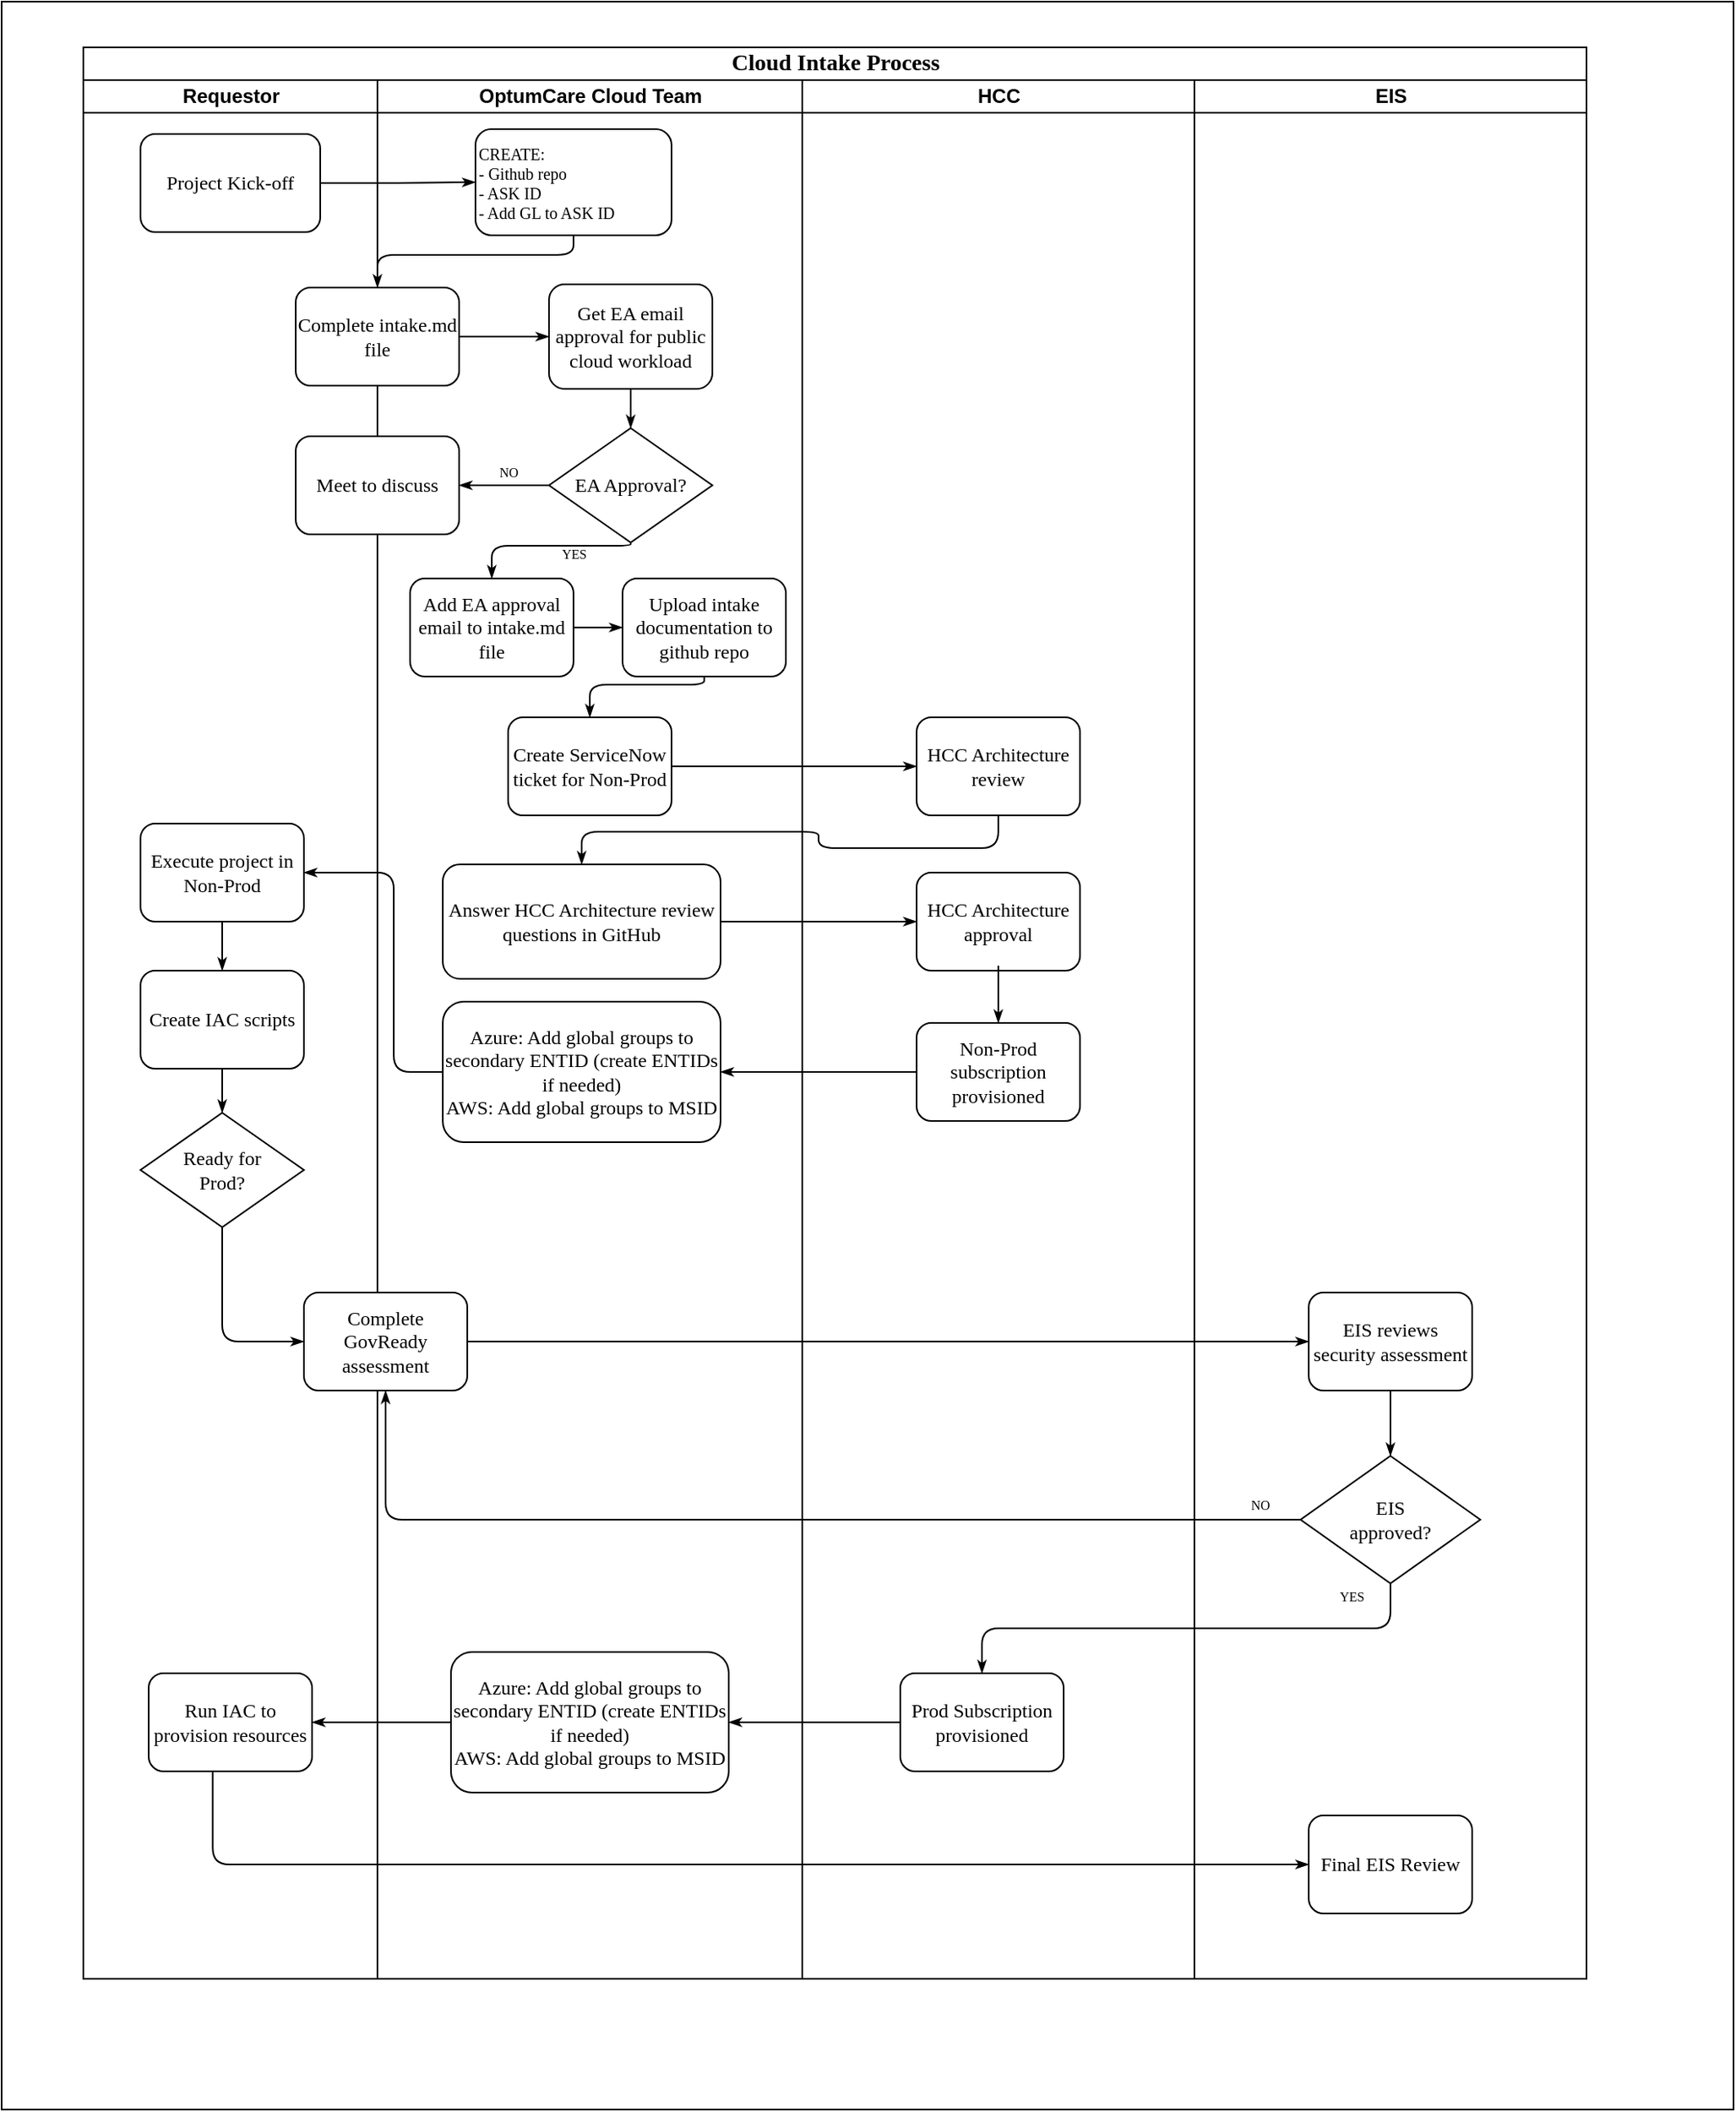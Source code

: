 <mxfile version="11.3.0" type="device" pages="1"><diagram name="Page-1" id="74e2e168-ea6b-b213-b513-2b3c1d86103e"><mxGraphModel dx="1332" dy="1264" grid="1" gridSize="10" guides="1" tooltips="1" connect="1" arrows="1" fold="1" page="1" pageScale="1" pageWidth="1100" pageHeight="850" background="#ffffff" math="0" shadow="0"><root><mxCell id="0"/><mxCell id="1" parent="0"/><mxCell id="lgvSzgfOT-mOQuXQEXn6-55" value="" style="rounded=0;whiteSpace=wrap;html=1;" vertex="1" parent="1"><mxGeometry x="20" y="10" width="1060" height="1290" as="geometry"/></mxCell><mxCell id="77e6c97f196da883-1" value="&lt;font style=&quot;font-size: 14px&quot;&gt;Cloud Intake Process&lt;/font&gt;" style="swimlane;html=1;childLayout=stackLayout;startSize=20;rounded=0;shadow=0;labelBackgroundColor=none;strokeColor=#000000;strokeWidth=1;fillColor=#ffffff;fontFamily=Verdana;fontSize=8;fontColor=#000000;align=center;" parent="1" vertex="1"><mxGeometry x="70" y="38" width="920" height="1182" as="geometry"/></mxCell><mxCell id="77e6c97f196da883-2" value="Requestor" style="swimlane;html=1;startSize=20;" parent="77e6c97f196da883-1" vertex="1"><mxGeometry y="20" width="180" height="1162" as="geometry"/></mxCell><mxCell id="77e6c97f196da883-8" value="&lt;font style=&quot;font-size: 12px&quot;&gt;Project Kick-off&lt;/font&gt;" style="rounded=1;whiteSpace=wrap;html=1;shadow=0;labelBackgroundColor=none;strokeColor=#000000;strokeWidth=1;fillColor=#ffffff;fontFamily=Verdana;fontSize=8;fontColor=#000000;align=center;" parent="77e6c97f196da883-2" vertex="1"><mxGeometry x="35" y="33" width="110" height="60" as="geometry"/></mxCell><mxCell id="lgvSzgfOT-mOQuXQEXn6-30" value="&lt;span style=&quot;font-size: 12px&quot;&gt;Execute project in Non-Prod&lt;/span&gt;" style="rounded=1;whiteSpace=wrap;html=1;shadow=0;labelBackgroundColor=none;strokeColor=#000000;strokeWidth=1;fillColor=#ffffff;fontFamily=Verdana;fontSize=8;fontColor=#000000;align=center;" vertex="1" parent="77e6c97f196da883-2"><mxGeometry x="35" y="455" width="100" height="60" as="geometry"/></mxCell><mxCell id="lgvSzgfOT-mOQuXQEXn6-32" value="&lt;font style=&quot;font-size: 12px&quot;&gt;Ready for &lt;br&gt;Prod?&lt;/font&gt;" style="rhombus;whiteSpace=wrap;html=1;rounded=0;shadow=0;labelBackgroundColor=none;strokeColor=#000000;strokeWidth=1;fillColor=#ffffff;fontFamily=Verdana;fontSize=8;fontColor=#000000;align=center;" vertex="1" parent="77e6c97f196da883-2"><mxGeometry x="35" y="632" width="100" height="70" as="geometry"/></mxCell><mxCell id="lgvSzgfOT-mOQuXQEXn6-33" value="&lt;span style=&quot;font-size: 12px&quot;&gt;Create IAC scripts&lt;/span&gt;" style="rounded=1;whiteSpace=wrap;html=1;shadow=0;labelBackgroundColor=none;strokeColor=#000000;strokeWidth=1;fillColor=#ffffff;fontFamily=Verdana;fontSize=8;fontColor=#000000;align=center;" vertex="1" parent="77e6c97f196da883-2"><mxGeometry x="35" y="545" width="100" height="60" as="geometry"/></mxCell><mxCell id="lgvSzgfOT-mOQuXQEXn6-34" style="edgeStyle=orthogonalEdgeStyle;rounded=1;html=1;labelBackgroundColor=none;startArrow=none;startFill=0;startSize=5;endArrow=classicThin;endFill=1;endSize=5;jettySize=auto;orthogonalLoop=1;strokeColor=#000000;strokeWidth=1;fontFamily=Verdana;fontSize=8;fontColor=#000000;entryX=0.5;entryY=0;entryDx=0;entryDy=0;exitX=0.5;exitY=1;exitDx=0;exitDy=0;" edge="1" parent="77e6c97f196da883-2" source="lgvSzgfOT-mOQuXQEXn6-30" target="lgvSzgfOT-mOQuXQEXn6-33"><mxGeometry relative="1" as="geometry"><mxPoint x="100" y="525" as="sourcePoint"/><mxPoint x="295" y="167" as="targetPoint"/></mxGeometry></mxCell><mxCell id="lgvSzgfOT-mOQuXQEXn6-35" style="edgeStyle=orthogonalEdgeStyle;rounded=1;html=1;labelBackgroundColor=none;startArrow=none;startFill=0;startSize=5;endArrow=classicThin;endFill=1;endSize=5;jettySize=auto;orthogonalLoop=1;strokeColor=#000000;strokeWidth=1;fontFamily=Verdana;fontSize=8;fontColor=#000000;entryX=0.5;entryY=0;entryDx=0;entryDy=0;exitX=0.5;exitY=1;exitDx=0;exitDy=0;" edge="1" parent="77e6c97f196da883-2" source="lgvSzgfOT-mOQuXQEXn6-33" target="lgvSzgfOT-mOQuXQEXn6-32"><mxGeometry relative="1" as="geometry"><mxPoint x="85" y="612" as="sourcePoint"/><mxPoint x="95" y="555" as="targetPoint"/></mxGeometry></mxCell><mxCell id="lgvSzgfOT-mOQuXQEXn6-49" value="&lt;span style=&quot;font-size: 12px&quot;&gt;Run IAC to provision resources&lt;/span&gt;" style="rounded=1;whiteSpace=wrap;html=1;shadow=0;labelBackgroundColor=none;strokeColor=#000000;strokeWidth=1;fillColor=#ffffff;fontFamily=Verdana;fontSize=8;fontColor=#000000;align=center;" vertex="1" parent="77e6c97f196da883-2"><mxGeometry x="40" y="975" width="100" height="60" as="geometry"/></mxCell><mxCell id="77e6c97f196da883-26" style="edgeStyle=orthogonalEdgeStyle;rounded=1;html=1;labelBackgroundColor=none;startArrow=none;startFill=0;startSize=5;endArrow=classicThin;endFill=1;endSize=5;jettySize=auto;orthogonalLoop=1;strokeColor=#000000;strokeWidth=1;fontFamily=Verdana;fontSize=8;fontColor=#000000;" parent="77e6c97f196da883-1" source="77e6c97f196da883-8" target="77e6c97f196da883-11" edge="1"><mxGeometry relative="1" as="geometry"/></mxCell><mxCell id="77e6c97f196da883-3" value="OptumCare Cloud Team" style="swimlane;html=1;startSize=20;" parent="77e6c97f196da883-1" vertex="1"><mxGeometry x="180" y="20" width="260" height="1162" as="geometry"/></mxCell><mxCell id="77e6c97f196da883-11" value="&lt;font style=&quot;font-size: 10px&quot;&gt;CREATE:&lt;br&gt;- Github repo&lt;br&gt;- ASK ID&lt;br&gt;- Add GL to ASK ID&lt;/font&gt;" style="rounded=1;whiteSpace=wrap;html=1;shadow=0;labelBackgroundColor=none;strokeColor=#000000;strokeWidth=1;fillColor=#ffffff;fontFamily=Verdana;fontSize=8;fontColor=#000000;align=left;" parent="77e6c97f196da883-3" vertex="1"><mxGeometry x="60" y="30" width="120" height="65" as="geometry"/></mxCell><mxCell id="77e6c97f196da883-15" value="&lt;font style=&quot;font-size: 12px&quot;&gt;Complete intake.md file&lt;/font&gt;" style="rounded=1;whiteSpace=wrap;html=1;shadow=0;labelBackgroundColor=none;strokeColor=#000000;strokeWidth=1;fillColor=#ffffff;fontFamily=Verdana;fontSize=8;fontColor=#000000;align=center;" parent="77e6c97f196da883-3" vertex="1"><mxGeometry x="-50" y="127" width="100" height="60" as="geometry"/></mxCell><mxCell id="lgvSzgfOT-mOQuXQEXn6-1" value="&lt;span style=&quot;font-size: 12px&quot;&gt;Get EA email approval for public cloud workload&lt;/span&gt;" style="rounded=1;whiteSpace=wrap;html=1;shadow=0;labelBackgroundColor=none;strokeColor=#000000;strokeWidth=1;fillColor=#ffffff;fontFamily=Verdana;fontSize=8;fontColor=#000000;align=center;" vertex="1" parent="77e6c97f196da883-3"><mxGeometry x="105" y="125" width="100" height="64" as="geometry"/></mxCell><mxCell id="77e6c97f196da883-16" value="&lt;font style=&quot;font-size: 12px&quot;&gt;EA Approval?&lt;/font&gt;" style="rhombus;whiteSpace=wrap;html=1;rounded=0;shadow=0;labelBackgroundColor=none;strokeColor=#000000;strokeWidth=1;fillColor=#ffffff;fontFamily=Verdana;fontSize=8;fontColor=#000000;align=center;" parent="77e6c97f196da883-3" vertex="1"><mxGeometry x="105" y="213" width="100" height="70" as="geometry"/></mxCell><mxCell id="lgvSzgfOT-mOQuXQEXn6-2" value="&lt;span style=&quot;font-size: 12px&quot;&gt;Add EA approval email to intake.md file&lt;/span&gt;" style="rounded=1;whiteSpace=wrap;html=1;shadow=0;labelBackgroundColor=none;strokeColor=#000000;strokeWidth=1;fillColor=#ffffff;fontFamily=Verdana;fontSize=8;fontColor=#000000;align=center;" vertex="1" parent="77e6c97f196da883-3"><mxGeometry x="20" y="305" width="100" height="60" as="geometry"/></mxCell><mxCell id="lgvSzgfOT-mOQuXQEXn6-7" value="&lt;span style=&quot;font-size: 12px&quot;&gt;Upload intake documentation to github repo&lt;/span&gt;" style="rounded=1;whiteSpace=wrap;html=1;shadow=0;labelBackgroundColor=none;strokeColor=#000000;strokeWidth=1;fillColor=#ffffff;fontFamily=Verdana;fontSize=8;fontColor=#000000;align=center;" vertex="1" parent="77e6c97f196da883-3"><mxGeometry x="150" y="305" width="100" height="60" as="geometry"/></mxCell><mxCell id="lgvSzgfOT-mOQuXQEXn6-8" value="&lt;span style=&quot;font-size: 12px&quot;&gt;Create ServiceNow ticket for Non-Prod&lt;/span&gt;" style="rounded=1;whiteSpace=wrap;html=1;shadow=0;labelBackgroundColor=none;strokeColor=#000000;strokeWidth=1;fillColor=#ffffff;fontFamily=Verdana;fontSize=8;fontColor=#000000;align=center;" vertex="1" parent="77e6c97f196da883-3"><mxGeometry x="80" y="390" width="100" height="60" as="geometry"/></mxCell><mxCell id="lgvSzgfOT-mOQuXQEXn6-3" value="&lt;span style=&quot;font-size: 12px&quot;&gt;Meet to discuss&lt;/span&gt;" style="rounded=1;whiteSpace=wrap;html=1;shadow=0;labelBackgroundColor=none;strokeColor=#000000;strokeWidth=1;fillColor=#ffffff;fontFamily=Verdana;fontSize=8;fontColor=#000000;align=center;" vertex="1" parent="77e6c97f196da883-3"><mxGeometry x="-50" y="218" width="100" height="60" as="geometry"/></mxCell><mxCell id="lgvSzgfOT-mOQuXQEXn6-10" value="&lt;span style=&quot;font-size: 12px&quot;&gt;Answer HCC Architecture review questions in GitHub&lt;/span&gt;" style="rounded=1;whiteSpace=wrap;html=1;shadow=0;labelBackgroundColor=none;strokeColor=#000000;strokeWidth=1;fillColor=#ffffff;fontFamily=Verdana;fontSize=8;fontColor=#000000;align=center;" vertex="1" parent="77e6c97f196da883-3"><mxGeometry x="40" y="480" width="170" height="70" as="geometry"/></mxCell><mxCell id="lgvSzgfOT-mOQuXQEXn6-15" style="edgeStyle=orthogonalEdgeStyle;rounded=1;html=1;labelBackgroundColor=none;startArrow=none;startFill=0;startSize=5;endArrow=classicThin;endFill=1;endSize=5;jettySize=auto;orthogonalLoop=1;strokeColor=#000000;strokeWidth=1;fontFamily=Verdana;fontSize=8;fontColor=#000000;entryX=0.5;entryY=0;entryDx=0;entryDy=0;exitX=0.5;exitY=1;exitDx=0;exitDy=0;" edge="1" parent="77e6c97f196da883-3" source="77e6c97f196da883-11" target="77e6c97f196da883-15"><mxGeometry relative="1" as="geometry"><mxPoint x="-25" y="73" as="sourcePoint"/><mxPoint x="70" y="73" as="targetPoint"/><Array as="points"><mxPoint x="120" y="107"/><mxPoint y="107"/></Array></mxGeometry></mxCell><mxCell id="lgvSzgfOT-mOQuXQEXn6-16" style="edgeStyle=orthogonalEdgeStyle;rounded=1;html=1;labelBackgroundColor=none;startArrow=none;startFill=0;startSize=5;endArrow=classicThin;endFill=1;endSize=5;jettySize=auto;orthogonalLoop=1;strokeColor=#000000;strokeWidth=1;fontFamily=Verdana;fontSize=8;fontColor=#000000;exitX=1;exitY=0.5;exitDx=0;exitDy=0;entryX=0;entryY=0.5;entryDx=0;entryDy=0;" edge="1" parent="77e6c97f196da883-3" source="77e6c97f196da883-15" target="lgvSzgfOT-mOQuXQEXn6-1"><mxGeometry relative="1" as="geometry"><mxPoint x="130" y="109" as="sourcePoint"/><mxPoint x="78" y="194" as="targetPoint"/></mxGeometry></mxCell><mxCell id="lgvSzgfOT-mOQuXQEXn6-17" value="NO" style="edgeStyle=orthogonalEdgeStyle;rounded=1;html=1;labelBackgroundColor=none;startArrow=none;startFill=0;startSize=5;endArrow=classicThin;endFill=1;endSize=5;jettySize=auto;orthogonalLoop=1;strokeColor=#000000;strokeWidth=1;fontFamily=Verdana;fontSize=8;fontColor=#000000;entryX=1;entryY=0.5;entryDx=0;entryDy=0;exitX=0;exitY=0.5;exitDx=0;exitDy=0;" edge="1" parent="77e6c97f196da883-3" source="77e6c97f196da883-16" target="lgvSzgfOT-mOQuXQEXn6-3"><mxGeometry x="-0.091" y="-8" relative="1" as="geometry"><mxPoint x="115" y="168" as="sourcePoint"/><mxPoint x="60" y="168" as="targetPoint"/><mxPoint as="offset"/></mxGeometry></mxCell><mxCell id="lgvSzgfOT-mOQuXQEXn6-21" style="edgeStyle=orthogonalEdgeStyle;rounded=1;html=1;labelBackgroundColor=none;startArrow=none;startFill=0;startSize=5;endArrow=classicThin;endFill=1;endSize=5;jettySize=auto;orthogonalLoop=1;strokeColor=#000000;strokeWidth=1;fontFamily=Verdana;fontSize=8;fontColor=#000000;entryX=0.5;entryY=0;entryDx=0;entryDy=0;" edge="1" parent="77e6c97f196da883-3" source="lgvSzgfOT-mOQuXQEXn6-1" target="77e6c97f196da883-16"><mxGeometry relative="1" as="geometry"><mxPoint x="60" y="167" as="sourcePoint"/><mxPoint x="115" y="167" as="targetPoint"/></mxGeometry></mxCell><mxCell id="lgvSzgfOT-mOQuXQEXn6-23" value="YES" style="edgeStyle=orthogonalEdgeStyle;rounded=1;html=1;labelBackgroundColor=none;startArrow=none;startFill=0;startSize=5;endArrow=classicThin;endFill=1;endSize=5;jettySize=auto;orthogonalLoop=1;strokeColor=#000000;strokeWidth=1;fontFamily=Verdana;fontSize=8;fontColor=#000000;entryX=0.5;entryY=0;entryDx=0;entryDy=0;exitX=0.5;exitY=1;exitDx=0;exitDy=0;" edge="1" parent="77e6c97f196da883-3" source="77e6c97f196da883-16" target="lgvSzgfOT-mOQuXQEXn6-2"><mxGeometry x="-0.308" y="5" relative="1" as="geometry"><mxPoint x="115" y="258" as="sourcePoint"/><mxPoint x="60" y="258" as="targetPoint"/><Array as="points"><mxPoint x="155" y="285"/><mxPoint x="70" y="285"/></Array><mxPoint as="offset"/></mxGeometry></mxCell><mxCell id="lgvSzgfOT-mOQuXQEXn6-24" style="edgeStyle=orthogonalEdgeStyle;rounded=1;html=1;labelBackgroundColor=none;startArrow=none;startFill=0;startSize=5;endArrow=classicThin;endFill=1;endSize=5;jettySize=auto;orthogonalLoop=1;strokeColor=#000000;strokeWidth=1;fontFamily=Verdana;fontSize=8;fontColor=#000000;exitX=1;exitY=0.5;exitDx=0;exitDy=0;entryX=0;entryY=0.5;entryDx=0;entryDy=0;" edge="1" parent="77e6c97f196da883-3" source="lgvSzgfOT-mOQuXQEXn6-2" target="lgvSzgfOT-mOQuXQEXn6-7"><mxGeometry relative="1" as="geometry"><mxPoint x="60" y="167" as="sourcePoint"/><mxPoint x="115" y="167" as="targetPoint"/></mxGeometry></mxCell><mxCell id="lgvSzgfOT-mOQuXQEXn6-25" style="edgeStyle=orthogonalEdgeStyle;rounded=1;html=1;labelBackgroundColor=none;startArrow=none;startFill=0;startSize=5;endArrow=classicThin;endFill=1;endSize=5;jettySize=auto;orthogonalLoop=1;strokeColor=#000000;strokeWidth=1;fontFamily=Verdana;fontSize=8;fontColor=#000000;exitX=0.5;exitY=1;exitDx=0;exitDy=0;entryX=0.5;entryY=0;entryDx=0;entryDy=0;" edge="1" parent="77e6c97f196da883-3" source="lgvSzgfOT-mOQuXQEXn6-7" target="lgvSzgfOT-mOQuXQEXn6-8"><mxGeometry relative="1" as="geometry"><mxPoint x="130" y="345" as="sourcePoint"/><mxPoint x="160" y="345" as="targetPoint"/><Array as="points"><mxPoint x="200" y="370"/><mxPoint x="130" y="370"/></Array></mxGeometry></mxCell><mxCell id="lgvSzgfOT-mOQuXQEXn6-28" value="&lt;span style=&quot;font-size: 12px&quot;&gt;Azure: Add global groups to secondary ENTID (create ENTIDs if needed)&lt;br&gt;AWS: Add global groups to MSID&lt;br&gt;&lt;/span&gt;" style="rounded=1;whiteSpace=wrap;html=1;shadow=0;labelBackgroundColor=none;strokeColor=#000000;strokeWidth=1;fillColor=#ffffff;fontFamily=Verdana;fontSize=8;fontColor=#000000;align=center;" vertex="1" parent="77e6c97f196da883-3"><mxGeometry x="40" y="564" width="170" height="86" as="geometry"/></mxCell><mxCell id="lgvSzgfOT-mOQuXQEXn6-38" value="&lt;span style=&quot;font-size: 12px&quot;&gt;Complete GovReady assessment&lt;/span&gt;" style="rounded=1;whiteSpace=wrap;html=1;shadow=0;labelBackgroundColor=none;strokeColor=#000000;strokeWidth=1;fillColor=#ffffff;fontFamily=Verdana;fontSize=8;fontColor=#000000;align=center;" vertex="1" parent="77e6c97f196da883-3"><mxGeometry x="-45" y="742" width="100" height="60" as="geometry"/></mxCell><mxCell id="lgvSzgfOT-mOQuXQEXn6-51" value="&lt;span style=&quot;font-size: 12px&quot;&gt;Azure: Add global groups to secondary ENTID (create ENTIDs if needed)&lt;br&gt;AWS: Add global groups to MSID&lt;br&gt;&lt;/span&gt;" style="rounded=1;whiteSpace=wrap;html=1;shadow=0;labelBackgroundColor=none;strokeColor=#000000;strokeWidth=1;fillColor=#ffffff;fontFamily=Verdana;fontSize=8;fontColor=#000000;align=center;" vertex="1" parent="77e6c97f196da883-3"><mxGeometry x="45" y="962" width="170" height="86" as="geometry"/></mxCell><mxCell id="77e6c97f196da883-4" value="HCC" style="swimlane;html=1;startSize=20;" parent="77e6c97f196da883-1" vertex="1"><mxGeometry x="440" y="20" width="240" height="1162" as="geometry"/></mxCell><mxCell id="lgvSzgfOT-mOQuXQEXn6-9" value="&lt;span style=&quot;font-size: 12px&quot;&gt;HCC Architecture review&lt;/span&gt;" style="rounded=1;whiteSpace=wrap;html=1;shadow=0;labelBackgroundColor=none;strokeColor=#000000;strokeWidth=1;fillColor=#ffffff;fontFamily=Verdana;fontSize=8;fontColor=#000000;align=center;" vertex="1" parent="77e6c97f196da883-4"><mxGeometry x="70" y="390" width="100" height="60" as="geometry"/></mxCell><mxCell id="lgvSzgfOT-mOQuXQEXn6-11" value="&lt;span style=&quot;font-size: 12px&quot;&gt;HCC Architecture approval&lt;/span&gt;" style="rounded=1;whiteSpace=wrap;html=1;shadow=0;labelBackgroundColor=none;strokeColor=#000000;strokeWidth=1;fillColor=#ffffff;fontFamily=Verdana;fontSize=8;fontColor=#000000;align=center;" vertex="1" parent="77e6c97f196da883-4"><mxGeometry x="70" y="485" width="100" height="60" as="geometry"/></mxCell><mxCell id="lgvSzgfOT-mOQuXQEXn6-26" value="&lt;span style=&quot;font-size: 12px&quot;&gt;Non-Prod subscription provisioned&lt;/span&gt;" style="rounded=1;whiteSpace=wrap;html=1;shadow=0;labelBackgroundColor=none;strokeColor=#000000;strokeWidth=1;fillColor=#ffffff;fontFamily=Verdana;fontSize=8;fontColor=#000000;align=center;" vertex="1" parent="77e6c97f196da883-4"><mxGeometry x="70" y="577" width="100" height="60" as="geometry"/></mxCell><mxCell id="lgvSzgfOT-mOQuXQEXn6-48" value="&lt;span style=&quot;font-size: 12px&quot;&gt;Prod Subscription provisioned&lt;/span&gt;" style="rounded=1;whiteSpace=wrap;html=1;shadow=0;labelBackgroundColor=none;strokeColor=#000000;strokeWidth=1;fillColor=#ffffff;fontFamily=Verdana;fontSize=8;fontColor=#000000;align=center;" vertex="1" parent="77e6c97f196da883-4"><mxGeometry x="60" y="975" width="100" height="60" as="geometry"/></mxCell><mxCell id="77e6c97f196da883-5" value="EIS" style="swimlane;html=1;startSize=20;" parent="77e6c97f196da883-1" vertex="1"><mxGeometry x="680" y="20" width="240" height="1162" as="geometry"/></mxCell><mxCell id="lgvSzgfOT-mOQuXQEXn6-36" value="&lt;span style=&quot;font-size: 12px&quot;&gt;EIS reviews security assessment&lt;/span&gt;" style="rounded=1;whiteSpace=wrap;html=1;shadow=0;labelBackgroundColor=none;strokeColor=#000000;strokeWidth=1;fillColor=#ffffff;fontFamily=Verdana;fontSize=8;fontColor=#000000;align=center;" vertex="1" parent="77e6c97f196da883-5"><mxGeometry x="70" y="742" width="100" height="60" as="geometry"/></mxCell><mxCell id="lgvSzgfOT-mOQuXQEXn6-43" value="&lt;span style=&quot;font-size: 12px&quot;&gt;EIS&lt;br&gt;approved?&lt;/span&gt;" style="rhombus;whiteSpace=wrap;html=1;rounded=0;shadow=0;labelBackgroundColor=none;strokeColor=#000000;strokeWidth=1;fillColor=#ffffff;fontFamily=Verdana;fontSize=8;fontColor=#000000;align=center;" vertex="1" parent="77e6c97f196da883-5"><mxGeometry x="65" y="842" width="110" height="78" as="geometry"/></mxCell><mxCell id="lgvSzgfOT-mOQuXQEXn6-46" style="edgeStyle=orthogonalEdgeStyle;rounded=1;html=1;labelBackgroundColor=none;startArrow=none;startFill=0;startSize=5;endArrow=classicThin;endFill=1;endSize=5;jettySize=auto;orthogonalLoop=1;strokeColor=#000000;strokeWidth=1;fontFamily=Verdana;fontSize=8;fontColor=#000000;entryX=0.5;entryY=0;entryDx=0;entryDy=0;exitX=0.5;exitY=1;exitDx=0;exitDy=0;" edge="1" parent="77e6c97f196da883-5" source="lgvSzgfOT-mOQuXQEXn6-36" target="lgvSzgfOT-mOQuXQEXn6-43"><mxGeometry relative="1" as="geometry"><mxPoint x="-434.862" y="781.724" as="sourcePoint"/><mxPoint x="80.31" y="781.724" as="targetPoint"/></mxGeometry></mxCell><mxCell id="lgvSzgfOT-mOQuXQEXn6-53" value="&lt;span style=&quot;font-size: 12px&quot;&gt;Final EIS Review&lt;/span&gt;" style="rounded=1;whiteSpace=wrap;html=1;shadow=0;labelBackgroundColor=none;strokeColor=#000000;strokeWidth=1;fillColor=#ffffff;fontFamily=Verdana;fontSize=8;fontColor=#000000;align=center;" vertex="1" parent="77e6c97f196da883-5"><mxGeometry x="70" y="1062" width="100" height="60" as="geometry"/></mxCell><mxCell id="lgvSzgfOT-mOQuXQEXn6-12" style="edgeStyle=orthogonalEdgeStyle;rounded=1;html=1;labelBackgroundColor=none;startArrow=none;startFill=0;startSize=5;endArrow=classicThin;endFill=1;endSize=5;jettySize=auto;orthogonalLoop=1;strokeColor=#000000;strokeWidth=1;fontFamily=Verdana;fontSize=8;fontColor=#000000;entryX=0;entryY=0.5;entryDx=0;entryDy=0;exitX=1;exitY=0.5;exitDx=0;exitDy=0;" edge="1" parent="77e6c97f196da883-1" source="lgvSzgfOT-mOQuXQEXn6-8" target="lgvSzgfOT-mOQuXQEXn6-9"><mxGeometry relative="1" as="geometry"><mxPoint x="420" y="440" as="sourcePoint"/><mxPoint x="455" y="439" as="targetPoint"/></mxGeometry></mxCell><mxCell id="lgvSzgfOT-mOQuXQEXn6-14" style="edgeStyle=orthogonalEdgeStyle;rounded=1;html=1;labelBackgroundColor=none;startArrow=none;startFill=0;startSize=5;endArrow=classicThin;endFill=1;endSize=5;jettySize=auto;orthogonalLoop=1;strokeColor=#000000;strokeWidth=1;fontFamily=Verdana;fontSize=8;fontColor=#000000;exitX=1;exitY=0.5;exitDx=0;exitDy=0;entryX=0;entryY=0.5;entryDx=0;entryDy=0;" edge="1" parent="77e6c97f196da883-1" source="lgvSzgfOT-mOQuXQEXn6-10" target="lgvSzgfOT-mOQuXQEXn6-11"><mxGeometry relative="1" as="geometry"><mxPoint x="570" y="480" as="sourcePoint"/><mxPoint x="510" y="600" as="targetPoint"/></mxGeometry></mxCell><mxCell id="lgvSzgfOT-mOQuXQEXn6-29" style="edgeStyle=orthogonalEdgeStyle;rounded=1;html=1;labelBackgroundColor=none;startArrow=none;startFill=0;startSize=5;endArrow=classicThin;endFill=1;endSize=5;jettySize=auto;orthogonalLoop=1;strokeColor=#000000;strokeWidth=1;fontFamily=Verdana;fontSize=8;fontColor=#000000;exitX=0;exitY=0.5;exitDx=0;exitDy=0;entryX=1;entryY=0.5;entryDx=0;entryDy=0;" edge="1" parent="77e6c97f196da883-1" source="lgvSzgfOT-mOQuXQEXn6-26" target="lgvSzgfOT-mOQuXQEXn6-28"><mxGeometry relative="1" as="geometry"><mxPoint x="370" y="540" as="sourcePoint"/><mxPoint x="520" y="540" as="targetPoint"/></mxGeometry></mxCell><mxCell id="lgvSzgfOT-mOQuXQEXn6-37" style="edgeStyle=orthogonalEdgeStyle;rounded=1;html=1;labelBackgroundColor=none;startArrow=none;startFill=0;startSize=5;endArrow=classicThin;endFill=1;endSize=5;jettySize=auto;orthogonalLoop=1;strokeColor=#000000;strokeWidth=1;fontFamily=Verdana;fontSize=8;fontColor=#000000;exitX=0.5;exitY=1;exitDx=0;exitDy=0;entryX=0;entryY=0.5;entryDx=0;entryDy=0;" edge="1" parent="77e6c97f196da883-1" source="lgvSzgfOT-mOQuXQEXn6-32" target="lgvSzgfOT-mOQuXQEXn6-38"><mxGeometry relative="1" as="geometry"><mxPoint x="240" y="187" as="sourcePoint"/><mxPoint x="295" y="187" as="targetPoint"/></mxGeometry></mxCell><mxCell id="lgvSzgfOT-mOQuXQEXn6-39" style="edgeStyle=orthogonalEdgeStyle;rounded=1;html=1;labelBackgroundColor=none;startArrow=none;startFill=0;startSize=5;endArrow=classicThin;endFill=1;endSize=5;jettySize=auto;orthogonalLoop=1;strokeColor=#000000;strokeWidth=1;fontFamily=Verdana;fontSize=8;fontColor=#000000;entryX=0;entryY=0.5;entryDx=0;entryDy=0;exitX=1;exitY=0.5;exitDx=0;exitDy=0;" edge="1" parent="77e6c97f196da883-1" source="lgvSzgfOT-mOQuXQEXn6-38" target="lgvSzgfOT-mOQuXQEXn6-36"><mxGeometry relative="1" as="geometry"><mxPoint x="95" y="545" as="sourcePoint"/><mxPoint x="95" y="575" as="targetPoint"/></mxGeometry></mxCell><mxCell id="lgvSzgfOT-mOQuXQEXn6-41" style="edgeStyle=orthogonalEdgeStyle;rounded=1;html=1;labelBackgroundColor=none;startArrow=none;startFill=0;startSize=5;endArrow=classicThin;endFill=1;endSize=5;jettySize=auto;orthogonalLoop=1;strokeColor=#000000;strokeWidth=1;fontFamily=Verdana;fontSize=8;fontColor=#000000;entryX=1;entryY=0.5;entryDx=0;entryDy=0;exitX=0;exitY=0.5;exitDx=0;exitDy=0;" edge="1" parent="77e6c97f196da883-1" source="lgvSzgfOT-mOQuXQEXn6-28" target="lgvSzgfOT-mOQuXQEXn6-30"><mxGeometry relative="1" as="geometry"><mxPoint x="95" y="545" as="sourcePoint"/><mxPoint x="95" y="575" as="targetPoint"/><Array as="points"><mxPoint x="190" y="627"/><mxPoint x="190" y="505"/></Array></mxGeometry></mxCell><mxCell id="lgvSzgfOT-mOQuXQEXn6-42" style="edgeStyle=orthogonalEdgeStyle;rounded=1;html=1;labelBackgroundColor=none;startArrow=none;startFill=0;startSize=5;endArrow=classicThin;endFill=1;endSize=5;jettySize=auto;orthogonalLoop=1;strokeColor=#000000;strokeWidth=1;fontFamily=Verdana;fontSize=8;fontColor=#000000;entryX=0.5;entryY=0;entryDx=0;entryDy=0;exitX=0.5;exitY=1;exitDx=0;exitDy=0;" edge="1" parent="77e6c97f196da883-1" source="lgvSzgfOT-mOQuXQEXn6-9" target="lgvSzgfOT-mOQuXQEXn6-10"><mxGeometry relative="1" as="geometry"><mxPoint x="105" y="555" as="sourcePoint"/><mxPoint x="105" y="585" as="targetPoint"/></mxGeometry></mxCell><mxCell id="lgvSzgfOT-mOQuXQEXn6-45" value="NO" style="edgeStyle=orthogonalEdgeStyle;rounded=1;html=1;labelBackgroundColor=none;startArrow=none;startFill=0;startSize=5;endArrow=classicThin;endFill=1;endSize=5;jettySize=auto;orthogonalLoop=1;strokeColor=#000000;strokeWidth=1;fontFamily=Verdana;fontSize=8;fontColor=#000000;entryX=0.5;entryY=1;entryDx=0;entryDy=0;exitX=0;exitY=0.5;exitDx=0;exitDy=0;" edge="1" parent="77e6c97f196da883-1" source="lgvSzgfOT-mOQuXQEXn6-43" target="lgvSzgfOT-mOQuXQEXn6-38"><mxGeometry x="0.781" y="-535" relative="1" as="geometry"><mxPoint x="245" y="802" as="sourcePoint"/><mxPoint x="760" y="802" as="targetPoint"/><mxPoint as="offset"/></mxGeometry></mxCell><mxCell id="lgvSzgfOT-mOQuXQEXn6-47" value="YES" style="edgeStyle=orthogonalEdgeStyle;rounded=1;html=1;labelBackgroundColor=none;startArrow=none;startFill=0;startSize=5;endArrow=classicThin;endFill=1;endSize=5;jettySize=auto;orthogonalLoop=1;strokeColor=#000000;strokeWidth=1;fontFamily=Verdana;fontSize=8;fontColor=#000000;exitX=0.5;exitY=1;exitDx=0;exitDy=0;entryX=0.5;entryY=0;entryDx=0;entryDy=0;" edge="1" parent="77e6c97f196da883-1" source="lgvSzgfOT-mOQuXQEXn6-43" target="lgvSzgfOT-mOQuXQEXn6-48"><mxGeometry x="-0.659" y="-20" relative="1" as="geometry"><mxPoint x="809.966" y="832.069" as="sourcePoint"/><mxPoint x="800" y="1002" as="targetPoint"/><mxPoint as="offset"/></mxGeometry></mxCell><mxCell id="lgvSzgfOT-mOQuXQEXn6-50" value="" style="edgeStyle=orthogonalEdgeStyle;rounded=1;html=1;labelBackgroundColor=none;startArrow=none;startFill=0;startSize=5;endArrow=classicThin;endFill=1;endSize=5;jettySize=auto;orthogonalLoop=1;strokeColor=#000000;strokeWidth=1;fontFamily=Verdana;fontSize=8;fontColor=#000000;exitX=0;exitY=0.5;exitDx=0;exitDy=0;entryX=1;entryY=0.5;entryDx=0;entryDy=0;" edge="1" parent="77e6c97f196da883-1" source="lgvSzgfOT-mOQuXQEXn6-48" target="lgvSzgfOT-mOQuXQEXn6-51"><mxGeometry x="0.032" y="-20" relative="1" as="geometry"><mxPoint x="810" y="949.667" as="sourcePoint"/><mxPoint x="460" y="1062" as="targetPoint"/><mxPoint as="offset"/></mxGeometry></mxCell><mxCell id="lgvSzgfOT-mOQuXQEXn6-52" value="" style="edgeStyle=orthogonalEdgeStyle;rounded=1;html=1;labelBackgroundColor=none;startArrow=none;startFill=0;startSize=5;endArrow=classicThin;endFill=1;endSize=5;jettySize=auto;orthogonalLoop=1;strokeColor=#000000;strokeWidth=1;fontFamily=Verdana;fontSize=8;fontColor=#000000;entryX=1;entryY=0.5;entryDx=0;entryDy=0;exitX=0;exitY=0.5;exitDx=0;exitDy=0;" edge="1" parent="77e6c97f196da883-1" source="lgvSzgfOT-mOQuXQEXn6-51" target="lgvSzgfOT-mOQuXQEXn6-49"><mxGeometry x="0.032" y="-20" relative="1" as="geometry"><mxPoint x="220" y="1102" as="sourcePoint"/><mxPoint x="405" y="1034.667" as="targetPoint"/><mxPoint as="offset"/></mxGeometry></mxCell><mxCell id="lgvSzgfOT-mOQuXQEXn6-54" value="" style="edgeStyle=orthogonalEdgeStyle;rounded=1;html=1;labelBackgroundColor=none;startArrow=none;startFill=0;startSize=5;endArrow=classicThin;endFill=1;endSize=5;jettySize=auto;orthogonalLoop=1;strokeColor=#000000;strokeWidth=1;fontFamily=Verdana;fontSize=8;fontColor=#000000;entryX=0;entryY=0.5;entryDx=0;entryDy=0;exitX=0.392;exitY=0.994;exitDx=0;exitDy=0;exitPerimeter=0;" edge="1" parent="77e6c97f196da883-1" source="lgvSzgfOT-mOQuXQEXn6-49" target="lgvSzgfOT-mOQuXQEXn6-53"><mxGeometry x="0.032" y="-20" relative="1" as="geometry"><mxPoint x="235" y="1034.667" as="sourcePoint"/><mxPoint x="150" y="1034.667" as="targetPoint"/><mxPoint as="offset"/></mxGeometry></mxCell><mxCell id="lgvSzgfOT-mOQuXQEXn6-27" style="edgeStyle=orthogonalEdgeStyle;rounded=1;html=1;labelBackgroundColor=none;startArrow=none;startFill=0;startSize=5;endArrow=classicThin;endFill=1;endSize=5;jettySize=auto;orthogonalLoop=1;strokeColor=#000000;strokeWidth=1;fontFamily=Verdana;fontSize=8;fontColor=#000000;entryX=0.5;entryY=0;entryDx=0;entryDy=0;" edge="1" parent="1" target="lgvSzgfOT-mOQuXQEXn6-26"><mxGeometry relative="1" as="geometry"><mxPoint x="630" y="600" as="sourcePoint"/><mxPoint x="590" y="580" as="targetPoint"/></mxGeometry></mxCell></root></mxGraphModel></diagram></mxfile>